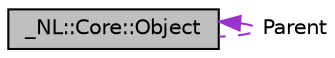 digraph "_NL::Core::Object"
{
  edge [fontname="Helvetica",fontsize="10",labelfontname="Helvetica",labelfontsize="10"];
  node [fontname="Helvetica",fontsize="10",shape=record];
  Node7 [label="_NL::Core::Object",height=0.2,width=0.4,color="black", fillcolor="grey75", style="filled", fontcolor="black"];
  Node7 -> Node7 [dir="back",color="darkorchid3",fontsize="10",style="dashed",label=" Parent" ,fontname="Helvetica"];
}
